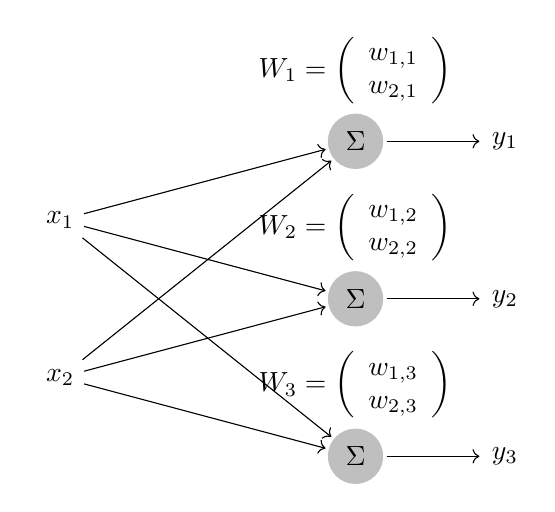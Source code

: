 \def\layersep{2.5cm}

% Define two helper counters
\begin{tikzpicture}[shorten >=1pt,->,draw=black, node distance=\layersep]
    \tikzstyle{every pin}=[pin distance=\layersep/2]
    \tikzstyle{every pin edge}=[pin edge={->}, shorten <=1pt]
    \tikzstyle{neuron}=[circle,fill=black!25,minimum size=20pt,inner sep=0pt]
    \tikzstyle{annot} = [text width=4em, text centered]

    % Draw the input layer nodes
    \foreach \name / \x in {1,...,2}
        \node (I-\name) at (0,-\x*2-1) {$x_\x$};

    \foreach \name / \y in {1,...,3}
        \path
            node [neuron, pin={right:$y_\y$}, label={above:
$W_\y=\left(\begin{array}{c}w_{1,\y} \\ w_{2,\y} \end{array}\right)$
		}] (H-\name) at (\layersep*1.5,-\y*2 cm) {$\Sigma$};

    % Connect every node in the input layer with every node in the
    % hidden layer.
    \foreach \source in {1,...,2}
        \foreach \dest in {1,...,3}
            \path (I-\source) edge (H-\dest);
\end{tikzpicture}

